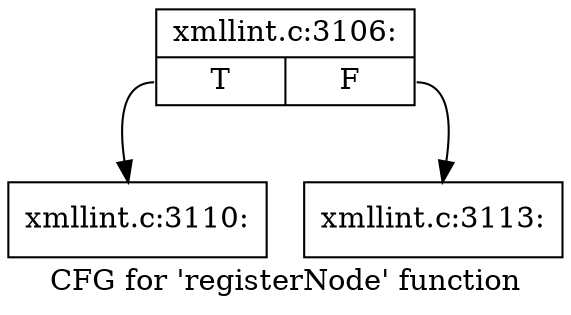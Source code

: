 digraph "CFG for 'registerNode' function" {
	label="CFG for 'registerNode' function";

	Node0x502c4c0 [shape=record,label="{xmllint.c:3106:|{<s0>T|<s1>F}}"];
	Node0x502c4c0:s0 -> Node0x502eb60;
	Node0x502c4c0:s1 -> Node0x502ebb0;
	Node0x502eb60 [shape=record,label="{xmllint.c:3110:}"];
	Node0x502ebb0 [shape=record,label="{xmllint.c:3113:}"];
}
